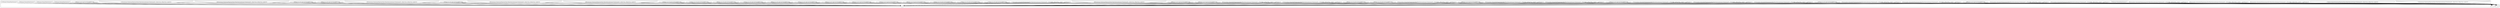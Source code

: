 digraph g {
labelloc="t"
label=""
subgraph cluster_0{
labelloc="t"
0_0 [label = "171Range org.ucfs.sppf.node.Range@6970140a", shape = ellipse]
0_1 [label = "172Epsilon EpsilonNonterminalType(startState=RsmState(nonterminal=Nonterminal(S), isStart=true, isFinal=true, numId=0))", shape = invhouse]
0_2 [label = "175Range org.ucfs.sppf.node.Range@6970140a", shape = ellipse]
0_3 [label = "176Terminal TerminalType(terminal=()", shape = rectangle]
0_4 [label = "184Range org.ucfs.sppf.node.Range@6970140a", shape = ellipse]
0_5 [label = "185Terminal TerminalType(terminal=()", shape = rectangle]
0_6 [label = "187Range org.ucfs.sppf.node.Range@6970140a", shape = ellipse]
0_7 [label = "188Nonterminal NonterminalType(startState=RsmState(nonterminal=Nonterminal(S), isStart=true, isFinal=true, numId=0))", shape = invtrapezium]
0_8 [label = "189Range org.ucfs.sppf.node.Range@6970140a", shape = ellipse]
0_9 [label = "190Intermediate IntermediateType(grammarSlot=RsmState(nonterminal=Nonterminal(S), isStart=false, isFinal=false, numId=1), inputPosition=0)", shape = plain]
0_10 [label = "191Range org.ucfs.sppf.node.Range@6970140a", shape = ellipse]
0_11 [label = "192Terminal TerminalType(terminal=))", shape = rectangle]
0_12 [label = "193Range org.ucfs.sppf.node.Range@6970140a", shape = ellipse]
0_13 [label = "194Intermediate IntermediateType(grammarSlot=RsmState(nonterminal=Nonterminal(S), isStart=false, isFinal=false, numId=2), inputPosition=0)", shape = plain]
0_14 [label = "195Range org.ucfs.sppf.node.Range@6970140a", shape = ellipse]
0_15 [label = "196Nonterminal NonterminalType(startState=RsmState(nonterminal=Nonterminal(S), isStart=true, isFinal=true, numId=0))", shape = invtrapezium]
0_16 [label = "197Range org.ucfs.sppf.node.Range@6970140a", shape = ellipse]
0_17 [label = "198Intermediate IntermediateType(grammarSlot=RsmState(nonterminal=Nonterminal(S), isStart=false, isFinal=false, numId=1), inputPosition=3)", shape = plain]
0_18 [label = "199Range org.ucfs.sppf.node.Range@6970140a", shape = ellipse]
0_19 [label = "200Terminal TerminalType(terminal=))", shape = rectangle]
0_20 [label = "201Range org.ucfs.sppf.node.Range@6970140a", shape = ellipse]
0_21 [label = "202Intermediate IntermediateType(grammarSlot=RsmState(nonterminal=Nonterminal(S), isStart=false, isFinal=false, numId=2), inputPosition=1)", shape = plain]
0_22 [label = "205Range org.ucfs.sppf.node.Range@6970140a", shape = ellipse]
0_23 [label = "206Nonterminal NonterminalType(startState=RsmState(nonterminal=Nonterminal(S), isStart=true, isFinal=true, numId=0))", shape = invtrapezium]
0_24 [label = "207Range org.ucfs.sppf.node.Range@6970140a", shape = ellipse]
0_25 [label = "208Intermediate IntermediateType(grammarSlot=RsmState(nonterminal=Nonterminal(S), isStart=false, isFinal=false, numId=1), inputPosition=0)", shape = plain]
0_26 [label = "209Range org.ucfs.sppf.node.Range@6970140a", shape = ellipse]
0_27 [label = "210Terminal TerminalType(terminal=))", shape = rectangle]
0_28 [label = "211Range org.ucfs.sppf.node.Range@6970140a", shape = ellipse]
0_29 [label = "212Intermediate IntermediateType(grammarSlot=RsmState(nonterminal=Nonterminal(S), isStart=false, isFinal=false, numId=2), inputPosition=2)", shape = plain]
0_30 [label = "213Range org.ucfs.sppf.node.Range@6970140a", shape = ellipse]
0_31 [label = "214Nonterminal NonterminalType(startState=RsmState(nonterminal=Nonterminal(S), isStart=true, isFinal=true, numId=0))", shape = invtrapezium]
0_32 [label = "215Range org.ucfs.sppf.node.Range@6970140a", shape = ellipse]
0_33 [label = "216Intermediate IntermediateType(grammarSlot=RsmState(nonterminal=Nonterminal(S), isStart=false, isFinal=false, numId=1), inputPosition=3)", shape = plain]
0_34 [label = "219Range org.ucfs.sppf.node.Range@6970140a", shape = ellipse]
0_35 [label = "220Intermediate IntermediateType(grammarSlot=RsmState(nonterminal=Nonterminal(S), isStart=true, isFinal=true, numId=0), inputPosition=0)", shape = plain]
0_36 [label = "228Range org.ucfs.sppf.node.Range@6970140a", shape = ellipse]
0_37 [label = "229Intermediate IntermediateType(grammarSlot=RsmState(nonterminal=Nonterminal(S), isStart=false, isFinal=false, numId=1), inputPosition=3)", shape = plain]
0_38 [label = "233Intermediate IntermediateType(grammarSlot=RsmState(nonterminal=Nonterminal(S), isStart=false, isFinal=false, numId=1), inputPosition=3)", shape = plain]
0_39 [label = "236Range org.ucfs.sppf.node.Range@6970140a", shape = ellipse]
0_40 [label = "237Intermediate IntermediateType(grammarSlot=RsmState(nonterminal=Nonterminal(S), isStart=false, isFinal=false, numId=2), inputPosition=1)", shape = plain]
0_41 [label = "238Range org.ucfs.sppf.node.Range@6970140a", shape = ellipse]
0_42 [label = "239Nonterminal NonterminalType(startState=RsmState(nonterminal=Nonterminal(S), isStart=true, isFinal=true, numId=0))", shape = invtrapezium]
0_43 [label = "240Range org.ucfs.sppf.node.Range@6970140a", shape = ellipse]
0_44 [label = "241Intermediate IntermediateType(grammarSlot=RsmState(nonterminal=Nonterminal(S), isStart=false, isFinal=false, numId=1), inputPosition=3)", shape = plain]
0_45 [label = "245Intermediate IntermediateType(grammarSlot=RsmState(nonterminal=Nonterminal(S), isStart=false, isFinal=false, numId=1), inputPosition=3)", shape = plain]
0_46 [label = "249Intermediate IntermediateType(grammarSlot=RsmState(nonterminal=Nonterminal(S), isStart=false, isFinal=false, numId=2), inputPosition=2)", shape = plain]
0_47 [label = "264Range org.ucfs.sppf.node.Range@6970140a", shape = ellipse]
0_48 [label = "265Intermediate IntermediateType(grammarSlot=RsmState(nonterminal=Nonterminal(S), isStart=false, isFinal=false, numId=2), inputPosition=0)", shape = plain]
0_49 [label = "266Range org.ucfs.sppf.node.Range@6970140a", shape = ellipse]
0_50 [label = "267Nonterminal NonterminalType(startState=RsmState(nonterminal=Nonterminal(S), isStart=true, isFinal=true, numId=0))", shape = invtrapezium]
0_51 [label = "268Range org.ucfs.sppf.node.Range@6970140a", shape = ellipse]
0_52 [label = "269Nonterminal NonterminalType(startState=RsmState(nonterminal=Nonterminal(S), isStart=true, isFinal=true, numId=0))", shape = invtrapezium]
0_53 [label = "271Intermediate IntermediateType(grammarSlot=RsmState(nonterminal=Nonterminal(S), isStart=false, isFinal=false, numId=1), inputPosition=0)", shape = plain]
0_0->0_1
0_0->0_46
0_2->0_3
0_4->0_5
0_6->0_7
0_7->0_0
0_8->0_9
0_8->0_38
0_9->0_4
0_9->0_6
0_10->0_11
0_12->0_13
0_13->0_8
0_13->0_10
0_14->0_15
0_15->0_12
0_16->0_17
0_17->0_2
0_17->0_14
0_18->0_19
0_20->0_21
0_21->0_16
0_21->0_18
0_22->0_23
0_23->0_20
0_24->0_25
0_24->0_45
0_25->0_4
0_25->0_22
0_26->0_27
0_28->0_29
0_29->0_24
0_29->0_26
0_30->0_31
0_31->0_28
0_32->0_33
0_33->0_2
0_33->0_30
0_34->0_35
0_35->0_28
0_35->0_2
0_36->0_37
0_36->0_53
0_37->0_34
0_37->0_14
0_38->0_34
0_38->0_30
0_39->0_40
0_40->0_36
0_40->0_18
0_41->0_42
0_42->0_39
0_43->0_44
0_44->0_2
0_44->0_41
0_45->0_34
0_45->0_41
0_46->0_43
0_46->0_26
0_47->0_48
0_48->0_32
0_48->0_10
0_49->0_50
0_50->0_47
0_51->0_52
0_52->0_47
0_53->0_4
0_53->0_51
}

subgraph cluster_1{
labelloc="t"
1_0 [label = "171Range org.ucfs.sppf.node.Range@6970140a", shape = ellipse]
1_1 [label = "172Epsilon EpsilonNonterminalType(startState=RsmState(nonterminal=Nonterminal(S), isStart=true, isFinal=true, numId=0))", shape = invhouse]
1_2 [label = "175Range org.ucfs.sppf.node.Range@6970140a", shape = ellipse]
1_3 [label = "176Terminal TerminalType(terminal=()", shape = rectangle]
1_4 [label = "184Range org.ucfs.sppf.node.Range@6970140a", shape = ellipse]
1_5 [label = "185Terminal TerminalType(terminal=()", shape = rectangle]
1_6 [label = "187Range org.ucfs.sppf.node.Range@6970140a", shape = ellipse]
1_7 [label = "188Nonterminal NonterminalType(startState=RsmState(nonterminal=Nonterminal(S), isStart=true, isFinal=true, numId=0))", shape = invtrapezium]
1_8 [label = "189Range org.ucfs.sppf.node.Range@6970140a", shape = ellipse]
1_9 [label = "190Intermediate IntermediateType(grammarSlot=RsmState(nonterminal=Nonterminal(S), isStart=false, isFinal=false, numId=1), inputPosition=0)", shape = plain]
1_10 [label = "191Range org.ucfs.sppf.node.Range@6970140a", shape = ellipse]
1_11 [label = "192Terminal TerminalType(terminal=))", shape = rectangle]
1_12 [label = "193Range org.ucfs.sppf.node.Range@6970140a", shape = ellipse]
1_13 [label = "194Intermediate IntermediateType(grammarSlot=RsmState(nonterminal=Nonterminal(S), isStart=false, isFinal=false, numId=2), inputPosition=0)", shape = plain]
1_14 [label = "195Range org.ucfs.sppf.node.Range@6970140a", shape = ellipse]
1_15 [label = "196Nonterminal NonterminalType(startState=RsmState(nonterminal=Nonterminal(S), isStart=true, isFinal=true, numId=0))", shape = invtrapezium]
1_16 [label = "197Range org.ucfs.sppf.node.Range@6970140a", shape = ellipse]
1_17 [label = "198Intermediate IntermediateType(grammarSlot=RsmState(nonterminal=Nonterminal(S), isStart=false, isFinal=false, numId=1), inputPosition=3)", shape = plain]
1_18 [label = "199Range org.ucfs.sppf.node.Range@6970140a", shape = ellipse]
1_19 [label = "200Terminal TerminalType(terminal=))", shape = rectangle]
1_20 [label = "201Range org.ucfs.sppf.node.Range@6970140a", shape = ellipse]
1_21 [label = "202Intermediate IntermediateType(grammarSlot=RsmState(nonterminal=Nonterminal(S), isStart=false, isFinal=false, numId=2), inputPosition=1)", shape = plain]
1_22 [label = "203Range org.ucfs.sppf.node.Range@6970140a", shape = ellipse]
1_23 [label = "204Nonterminal NonterminalType(startState=RsmState(nonterminal=Nonterminal(S), isStart=true, isFinal=true, numId=0))", shape = invtrapezium]
1_24 [label = "205Range org.ucfs.sppf.node.Range@6970140a", shape = ellipse]
1_25 [label = "206Nonterminal NonterminalType(startState=RsmState(nonterminal=Nonterminal(S), isStart=true, isFinal=true, numId=0))", shape = invtrapezium]
1_26 [label = "207Range org.ucfs.sppf.node.Range@6970140a", shape = ellipse]
1_27 [label = "208Intermediate IntermediateType(grammarSlot=RsmState(nonterminal=Nonterminal(S), isStart=false, isFinal=false, numId=1), inputPosition=0)", shape = plain]
1_28 [label = "209Range org.ucfs.sppf.node.Range@6970140a", shape = ellipse]
1_29 [label = "210Terminal TerminalType(terminal=))", shape = rectangle]
1_30 [label = "211Range org.ucfs.sppf.node.Range@6970140a", shape = ellipse]
1_31 [label = "212Intermediate IntermediateType(grammarSlot=RsmState(nonterminal=Nonterminal(S), isStart=false, isFinal=false, numId=2), inputPosition=2)", shape = plain]
1_32 [label = "213Range org.ucfs.sppf.node.Range@6970140a", shape = ellipse]
1_33 [label = "214Nonterminal NonterminalType(startState=RsmState(nonterminal=Nonterminal(S), isStart=true, isFinal=true, numId=0))", shape = invtrapezium]
1_34 [label = "215Range org.ucfs.sppf.node.Range@6970140a", shape = ellipse]
1_35 [label = "216Intermediate IntermediateType(grammarSlot=RsmState(nonterminal=Nonterminal(S), isStart=false, isFinal=false, numId=1), inputPosition=3)", shape = plain]
1_36 [label = "219Range org.ucfs.sppf.node.Range@6970140a", shape = ellipse]
1_37 [label = "220Intermediate IntermediateType(grammarSlot=RsmState(nonterminal=Nonterminal(S), isStart=true, isFinal=true, numId=0), inputPosition=0)", shape = plain]
1_38 [label = "228Range org.ucfs.sppf.node.Range@6970140a", shape = ellipse]
1_39 [label = "229Intermediate IntermediateType(grammarSlot=RsmState(nonterminal=Nonterminal(S), isStart=false, isFinal=false, numId=1), inputPosition=3)", shape = plain]
1_40 [label = "233Intermediate IntermediateType(grammarSlot=RsmState(nonterminal=Nonterminal(S), isStart=false, isFinal=false, numId=1), inputPosition=3)", shape = plain]
1_41 [label = "236Range org.ucfs.sppf.node.Range@6970140a", shape = ellipse]
1_42 [label = "237Intermediate IntermediateType(grammarSlot=RsmState(nonterminal=Nonterminal(S), isStart=false, isFinal=false, numId=2), inputPosition=1)", shape = plain]
1_43 [label = "238Range org.ucfs.sppf.node.Range@6970140a", shape = ellipse]
1_44 [label = "239Nonterminal NonterminalType(startState=RsmState(nonterminal=Nonterminal(S), isStart=true, isFinal=true, numId=0))", shape = invtrapezium]
1_45 [label = "240Range org.ucfs.sppf.node.Range@6970140a", shape = ellipse]
1_46 [label = "241Intermediate IntermediateType(grammarSlot=RsmState(nonterminal=Nonterminal(S), isStart=false, isFinal=false, numId=1), inputPosition=3)", shape = plain]
1_47 [label = "245Intermediate IntermediateType(grammarSlot=RsmState(nonterminal=Nonterminal(S), isStart=false, isFinal=false, numId=1), inputPosition=3)", shape = plain]
1_48 [label = "249Intermediate IntermediateType(grammarSlot=RsmState(nonterminal=Nonterminal(S), isStart=false, isFinal=false, numId=2), inputPosition=2)", shape = plain]
1_49 [label = "264Range org.ucfs.sppf.node.Range@6970140a", shape = ellipse]
1_50 [label = "265Intermediate IntermediateType(grammarSlot=RsmState(nonterminal=Nonterminal(S), isStart=false, isFinal=false, numId=2), inputPosition=0)", shape = plain]
1_51 [label = "268Range org.ucfs.sppf.node.Range@6970140a", shape = ellipse]
1_52 [label = "269Nonterminal NonterminalType(startState=RsmState(nonterminal=Nonterminal(S), isStart=true, isFinal=true, numId=0))", shape = invtrapezium]
1_53 [label = "271Intermediate IntermediateType(grammarSlot=RsmState(nonterminal=Nonterminal(S), isStart=false, isFinal=false, numId=1), inputPosition=0)", shape = plain]
1_0->1_1
1_0->1_48
1_2->1_3
1_4->1_5
1_6->1_7
1_7->1_0
1_8->1_9
1_8->1_40
1_9->1_4
1_9->1_6
1_10->1_11
1_12->1_13
1_13->1_8
1_13->1_10
1_14->1_15
1_15->1_12
1_16->1_17
1_17->1_2
1_17->1_14
1_18->1_19
1_20->1_21
1_21->1_16
1_21->1_18
1_22->1_23
1_23->1_20
1_24->1_25
1_25->1_20
1_26->1_27
1_26->1_47
1_27->1_4
1_27->1_24
1_28->1_29
1_30->1_31
1_31->1_26
1_31->1_28
1_32->1_33
1_33->1_30
1_34->1_35
1_35->1_2
1_35->1_32
1_36->1_37
1_37->1_30
1_37->1_2
1_38->1_39
1_38->1_53
1_39->1_36
1_39->1_14
1_40->1_36
1_40->1_32
1_41->1_42
1_42->1_38
1_42->1_18
1_43->1_44
1_44->1_41
1_45->1_46
1_46->1_2
1_46->1_43
1_47->1_36
1_47->1_43
1_48->1_45
1_48->1_28
1_49->1_50
1_50->1_34
1_50->1_10
1_51->1_52
1_52->1_49
1_53->1_4
1_53->1_51
}

subgraph cluster_2{
labelloc="t"
2_0 [label = "171Range org.ucfs.sppf.node.Range@6970140a", shape = ellipse]
2_1 [label = "172Epsilon EpsilonNonterminalType(startState=RsmState(nonterminal=Nonterminal(S), isStart=true, isFinal=true, numId=0))", shape = invhouse]
2_2 [label = "173Range org.ucfs.sppf.node.Range@6970140a", shape = ellipse]
2_3 [label = "174Nonterminal NonterminalType(startState=RsmState(nonterminal=Nonterminal(S), isStart=true, isFinal=true, numId=0))", shape = invtrapezium]
2_4 [label = "175Range org.ucfs.sppf.node.Range@6970140a", shape = ellipse]
2_5 [label = "176Terminal TerminalType(terminal=()", shape = rectangle]
2_6 [label = "184Range org.ucfs.sppf.node.Range@6970140a", shape = ellipse]
2_7 [label = "185Terminal TerminalType(terminal=()", shape = rectangle]
2_8 [label = "187Range org.ucfs.sppf.node.Range@6970140a", shape = ellipse]
2_9 [label = "188Nonterminal NonterminalType(startState=RsmState(nonterminal=Nonterminal(S), isStart=true, isFinal=true, numId=0))", shape = invtrapezium]
2_10 [label = "189Range org.ucfs.sppf.node.Range@6970140a", shape = ellipse]
2_11 [label = "190Intermediate IntermediateType(grammarSlot=RsmState(nonterminal=Nonterminal(S), isStart=false, isFinal=false, numId=1), inputPosition=0)", shape = plain]
2_12 [label = "191Range org.ucfs.sppf.node.Range@6970140a", shape = ellipse]
2_13 [label = "192Terminal TerminalType(terminal=))", shape = rectangle]
2_14 [label = "193Range org.ucfs.sppf.node.Range@6970140a", shape = ellipse]
2_15 [label = "194Intermediate IntermediateType(grammarSlot=RsmState(nonterminal=Nonterminal(S), isStart=false, isFinal=false, numId=2), inputPosition=0)", shape = plain]
2_16 [label = "195Range org.ucfs.sppf.node.Range@6970140a", shape = ellipse]
2_17 [label = "196Nonterminal NonterminalType(startState=RsmState(nonterminal=Nonterminal(S), isStart=true, isFinal=true, numId=0))", shape = invtrapezium]
2_18 [label = "197Range org.ucfs.sppf.node.Range@6970140a", shape = ellipse]
2_19 [label = "198Intermediate IntermediateType(grammarSlot=RsmState(nonterminal=Nonterminal(S), isStart=false, isFinal=false, numId=1), inputPosition=3)", shape = plain]
2_20 [label = "199Range org.ucfs.sppf.node.Range@6970140a", shape = ellipse]
2_21 [label = "200Terminal TerminalType(terminal=))", shape = rectangle]
2_22 [label = "201Range org.ucfs.sppf.node.Range@6970140a", shape = ellipse]
2_23 [label = "202Intermediate IntermediateType(grammarSlot=RsmState(nonterminal=Nonterminal(S), isStart=false, isFinal=false, numId=2), inputPosition=1)", shape = plain]
2_24 [label = "205Range org.ucfs.sppf.node.Range@6970140a", shape = ellipse]
2_25 [label = "206Nonterminal NonterminalType(startState=RsmState(nonterminal=Nonterminal(S), isStart=true, isFinal=true, numId=0))", shape = invtrapezium]
2_26 [label = "207Range org.ucfs.sppf.node.Range@6970140a", shape = ellipse]
2_27 [label = "208Intermediate IntermediateType(grammarSlot=RsmState(nonterminal=Nonterminal(S), isStart=false, isFinal=false, numId=1), inputPosition=0)", shape = plain]
2_28 [label = "209Range org.ucfs.sppf.node.Range@6970140a", shape = ellipse]
2_29 [label = "210Terminal TerminalType(terminal=))", shape = rectangle]
2_30 [label = "211Range org.ucfs.sppf.node.Range@6970140a", shape = ellipse]
2_31 [label = "212Intermediate IntermediateType(grammarSlot=RsmState(nonterminal=Nonterminal(S), isStart=false, isFinal=false, numId=2), inputPosition=2)", shape = plain]
2_32 [label = "213Range org.ucfs.sppf.node.Range@6970140a", shape = ellipse]
2_33 [label = "214Nonterminal NonterminalType(startState=RsmState(nonterminal=Nonterminal(S), isStart=true, isFinal=true, numId=0))", shape = invtrapezium]
2_34 [label = "215Range org.ucfs.sppf.node.Range@6970140a", shape = ellipse]
2_35 [label = "216Intermediate IntermediateType(grammarSlot=RsmState(nonterminal=Nonterminal(S), isStart=false, isFinal=false, numId=1), inputPosition=3)", shape = plain]
2_36 [label = "219Range org.ucfs.sppf.node.Range@6970140a", shape = ellipse]
2_37 [label = "220Intermediate IntermediateType(grammarSlot=RsmState(nonterminal=Nonterminal(S), isStart=true, isFinal=true, numId=0), inputPosition=0)", shape = plain]
2_38 [label = "228Range org.ucfs.sppf.node.Range@6970140a", shape = ellipse]
2_39 [label = "229Intermediate IntermediateType(grammarSlot=RsmState(nonterminal=Nonterminal(S), isStart=false, isFinal=false, numId=1), inputPosition=3)", shape = plain]
2_40 [label = "233Intermediate IntermediateType(grammarSlot=RsmState(nonterminal=Nonterminal(S), isStart=false, isFinal=false, numId=1), inputPosition=3)", shape = plain]
2_41 [label = "236Range org.ucfs.sppf.node.Range@6970140a", shape = ellipse]
2_42 [label = "237Intermediate IntermediateType(grammarSlot=RsmState(nonterminal=Nonterminal(S), isStart=false, isFinal=false, numId=2), inputPosition=1)", shape = plain]
2_43 [label = "238Range org.ucfs.sppf.node.Range@6970140a", shape = ellipse]
2_44 [label = "239Nonterminal NonterminalType(startState=RsmState(nonterminal=Nonterminal(S), isStart=true, isFinal=true, numId=0))", shape = invtrapezium]
2_45 [label = "240Range org.ucfs.sppf.node.Range@6970140a", shape = ellipse]
2_46 [label = "241Intermediate IntermediateType(grammarSlot=RsmState(nonterminal=Nonterminal(S), isStart=false, isFinal=false, numId=1), inputPosition=3)", shape = plain]
2_47 [label = "245Intermediate IntermediateType(grammarSlot=RsmState(nonterminal=Nonterminal(S), isStart=false, isFinal=false, numId=1), inputPosition=3)", shape = plain]
2_48 [label = "249Intermediate IntermediateType(grammarSlot=RsmState(nonterminal=Nonterminal(S), isStart=false, isFinal=false, numId=2), inputPosition=2)", shape = plain]
2_49 [label = "264Range org.ucfs.sppf.node.Range@6970140a", shape = ellipse]
2_50 [label = "265Intermediate IntermediateType(grammarSlot=RsmState(nonterminal=Nonterminal(S), isStart=false, isFinal=false, numId=2), inputPosition=0)", shape = plain]
2_51 [label = "268Range org.ucfs.sppf.node.Range@6970140a", shape = ellipse]
2_52 [label = "269Nonterminal NonterminalType(startState=RsmState(nonterminal=Nonterminal(S), isStart=true, isFinal=true, numId=0))", shape = invtrapezium]
2_53 [label = "271Intermediate IntermediateType(grammarSlot=RsmState(nonterminal=Nonterminal(S), isStart=false, isFinal=false, numId=1), inputPosition=0)", shape = plain]
2_0->2_1
2_0->2_48
2_2->2_3
2_3->2_0
2_4->2_5
2_6->2_7
2_8->2_9
2_9->2_0
2_10->2_11
2_10->2_40
2_11->2_6
2_11->2_8
2_12->2_13
2_14->2_15
2_15->2_10
2_15->2_12
2_16->2_17
2_17->2_14
2_18->2_19
2_19->2_4
2_19->2_16
2_20->2_21
2_22->2_23
2_23->2_18
2_23->2_20
2_24->2_25
2_25->2_22
2_26->2_27
2_26->2_47
2_27->2_6
2_27->2_24
2_28->2_29
2_30->2_31
2_31->2_26
2_31->2_28
2_32->2_33
2_33->2_30
2_34->2_35
2_35->2_4
2_35->2_32
2_36->2_37
2_37->2_30
2_37->2_4
2_38->2_39
2_38->2_53
2_39->2_36
2_39->2_16
2_40->2_36
2_40->2_32
2_41->2_42
2_42->2_38
2_42->2_20
2_43->2_44
2_44->2_41
2_45->2_46
2_46->2_4
2_46->2_43
2_47->2_36
2_47->2_43
2_48->2_45
2_48->2_28
2_49->2_50
2_50->2_34
2_50->2_12
2_51->2_52
2_52->2_49
2_53->2_6
2_53->2_51
}

}
